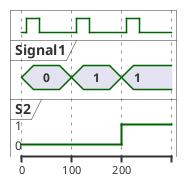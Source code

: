 {
  "sha1": "5ov3pd28y1n16u9q7r5flcjb9l6a558",
  "insertion": {
    "when": "2024-05-30T20:48:20.778Z",
    "url": "https://forum.plantuml.net/14647/timing-diagrams-can-we-get-an-offset-for-clocks",
    "user": "plantuml@gmail.com"
  }
}
@startuml
clock clk with period 100 pulse 25 offset 10
concise "Signal1" as S1
robust S2
@0
S1 is 0
S2 is 0
@100
S1 is 1
@200
S1 is 1
S2 is 1
@enduml
